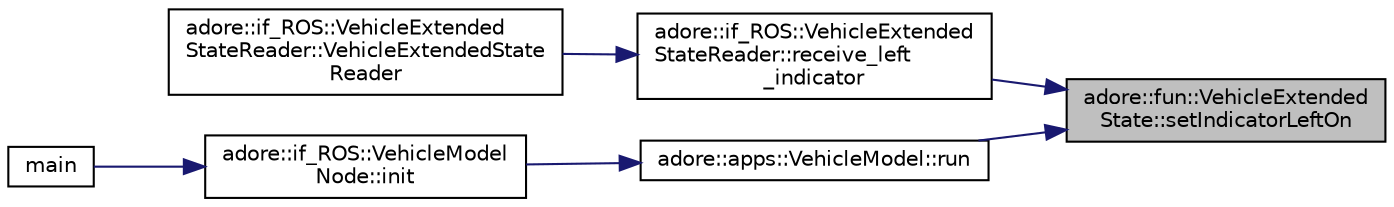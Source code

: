 digraph "adore::fun::VehicleExtendedState::setIndicatorLeftOn"
{
 // LATEX_PDF_SIZE
  edge [fontname="Helvetica",fontsize="10",labelfontname="Helvetica",labelfontsize="10"];
  node [fontname="Helvetica",fontsize="10",shape=record];
  rankdir="RL";
  Node1 [label="adore::fun::VehicleExtended\lState::setIndicatorLeftOn",height=0.2,width=0.4,color="black", fillcolor="grey75", style="filled", fontcolor="black",tooltip=" "];
  Node1 -> Node2 [dir="back",color="midnightblue",fontsize="10",style="solid",fontname="Helvetica"];
  Node2 [label="adore::if_ROS::VehicleExtended\lStateReader::receive_left\l_indicator",height=0.2,width=0.4,color="black", fillcolor="white", style="filled",URL="$classadore_1_1if__ROS_1_1VehicleExtendedStateReader.html#ac50477d25b4e1fbc0726f3aaf2197041",tooltip=" "];
  Node2 -> Node3 [dir="back",color="midnightblue",fontsize="10",style="solid",fontname="Helvetica"];
  Node3 [label="adore::if_ROS::VehicleExtended\lStateReader::VehicleExtendedState\lReader",height=0.2,width=0.4,color="black", fillcolor="white", style="filled",URL="$classadore_1_1if__ROS_1_1VehicleExtendedStateReader.html#a1945f7fdbf9f1524324b26bca450c720",tooltip=" "];
  Node1 -> Node4 [dir="back",color="midnightblue",fontsize="10",style="solid",fontname="Helvetica"];
  Node4 [label="adore::apps::VehicleModel::run",height=0.2,width=0.4,color="black", fillcolor="white", style="filled",URL="$classadore_1_1apps_1_1VehicleModel.html#a267c9d625e6bab5adef42d48492866d7",tooltip="simulation step of the vehicle model"];
  Node4 -> Node5 [dir="back",color="midnightblue",fontsize="10",style="solid",fontname="Helvetica"];
  Node5 [label="adore::if_ROS::VehicleModel\lNode::init",height=0.2,width=0.4,color="black", fillcolor="white", style="filled",URL="$classadore_1_1if__ROS_1_1VehicleModelNode.html#a39bfd98cab9c1dbc6cf52d0ef4395adc",tooltip=" "];
  Node5 -> Node6 [dir="back",color="midnightblue",fontsize="10",style="solid",fontname="Helvetica"];
  Node6 [label="main",height=0.2,width=0.4,color="black", fillcolor="white", style="filled",URL="$adore__vehiclemodel__node_8cpp.html#a3c04138a5bfe5d72780bb7e82a18e627",tooltip=" "];
}
